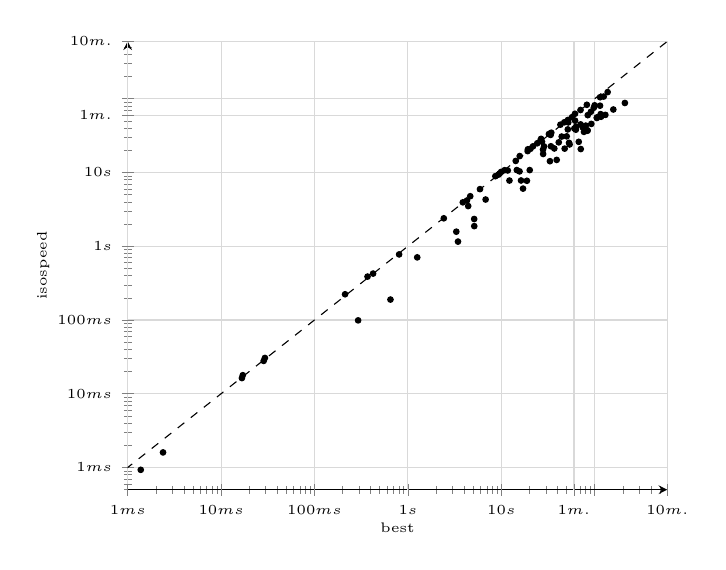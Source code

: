 \begin{tikzpicture}
\begin{axis}[
	font = \tiny,
	axis lines = left,
	axis lines = left,
	grid = major,
	grid style = {draw=gray!30},
	xmode = log,
	ymode = log,
	ymin = 0.5,
	ymax = 600000,
	xmin = 1,
	xmax = 600000,
	xlabel = {best},
	ylabel = {isospeed},
	label shift = {-6pt},
	% log ticks with fixed point,
	xtick = {0.1, 1, 10, 100, 1000, 10000, 100000, 1000000, 10000000},
	ytick = {0.1, 1, 10, 100, 1000, 10000, 100000, 1000000, 10000000},
	xticklabels = \empty,
	yticklabels = \empty,
	extra x ticks = {0.1, 1, 10, 100, 1000, 10000, 60000, 600000, 1800000, 3600000},
	extra x tick labels = {$100 {\mu}s$, $1 ms$, $10 ms$, $100 ms$, $1 s$, $10 s$, $1 m.$, $10 m.$, $30 m.$, $1 h$},
	extra y ticks = {0.1, 1, 10, 100, 1000, 10000, 60000, 600000, 1800000, 3600000},
	extra y tick labels = {$100 {\mu}s$, $1 ms$, $10 ms$, $100 ms$, $1 s$, $10 s$, $1 m.$, $10 m.$, $30 m.$, $1 h$},
]
	\addplot [only marks, mark size=1pt] coordinates {
		(27280.796, 26127.099)
		(3875.149, 3939.518)
		(34327.159, 34623.976)
		(4423.247, 3504.291)
		(115809.261, 61845.215)
		(61716.613, 50450.567)
		(650.866, 189.141)
		(9607.536, 9691.966)
		(26673.773, 28579.885)
		(2424.171, 2391.028)
		(16276.311, 7791.031)
		(293.305, 98.745)
		(29.457, 30.547)
		(97896.903, 75513.789)
		(33793.722, 32341.362)
		(63281.964, 41735.65)
		(4290.341, 4166.591)
		(8641.526, 8906.548)
		(6798.231, 4299.656)
		(158397.611, 71436.679)
		(17.082, 17.831)
		(47710.439, 21061.575)
		(57217.234, 56204.017)
		(15759.524, 16698.469)
		(51736.94, 51514.316)
		(1259.373, 706.495)
		(80421.943, 43211.217)
		(3440.527, 1155.182)
		(130182.98, 60415.578)
		(20534.195, 20965.1)
		(16.704, 16.312)
		(61578.352, 62537.002)
		(52146.25, 47768.08)
		(2.39, 1.6)
		(50193.918, 30913.537)
		(28066.454, 17837.209)
		(805.794, 774.737)
		(27979.123, 20424.531)
		(11737.55, 10651.067)
		(62873.422, 38067.671)
		(137686.095, 122975.024)
		(4652.081, 4766.235)
		(105512.981, 54834.493)
		(12232.415, 7774.486)
		(9981.128, 10200.377)
		(5139.193, 1874.377)
		(24266.263, 24884.61)
		(39234.151, 14809.134)
		(84342.538, 59909.825)
		(424.245, 425.717)
		(10882.989, 10742.62)
		(28701.429, 22546.396)
		(36976.929, 21162.088)
		(14673.687, 10788.083)
		(82494.642, 82737.144)
		(3300.453, 1575.018)
		(21850.499, 22628.969)
		(19149.362, 19498.086)
		(53163.297, 25235.106)
		(41252.215, 25624.208)
		(9335.218, 9346.807)
		(124958.742, 107093.525)
		(20168.823, 10773.742)
		(53925.066, 23999.519)
		(15690.479, 10347.188)
		(60608.666, 39518.492)
		(99929.647, 81453.255)
		(5126.186, 2340.143)
		(116988.543, 56993.408)
		(14283.082, 14350.361)
		(114139.97, 80488.624)
		(83640.434, 36874.698)
		(91187.688, 66608.133)
		(70545.635, 70347.557)
		(17094.336, 6044.117)
		(44347.491, 30710.222)
		(26337.967, 27252.299)
		(76826.802, 35543.582)
		(70720.041, 44918.85)
		(70990.244, 20787.744)
		(1.38, 0.929)
		(92089.996, 45585.941)
		(18811.28, 7716.092)
		(67555.569, 26051.243)
		(33216.351, 14232.126)
		(32343.245, 33192.658)
		(74338.99, 41070.111)
		(5919.004, 5948.013)
		(369.79, 387.468)
		(47304.103, 47907.789)
		(28.585, 27.878)
		(114327.66, 104814.722)
		(34004.498, 22663.958)
		(19289.185, 20636.873)
		(105815.303, 55852.556)
		(210632.288, 87612.047)
		(84044.435, 37231.099)
		(212.549, 223.221)
		(51578.128, 38395.413)
		(42961.183, 44506.042)
	};
	\addplot+ [mark=none, black, dashed, domain=0.5:600000] {x};
\end{axis}
\end{tikzpicture}
